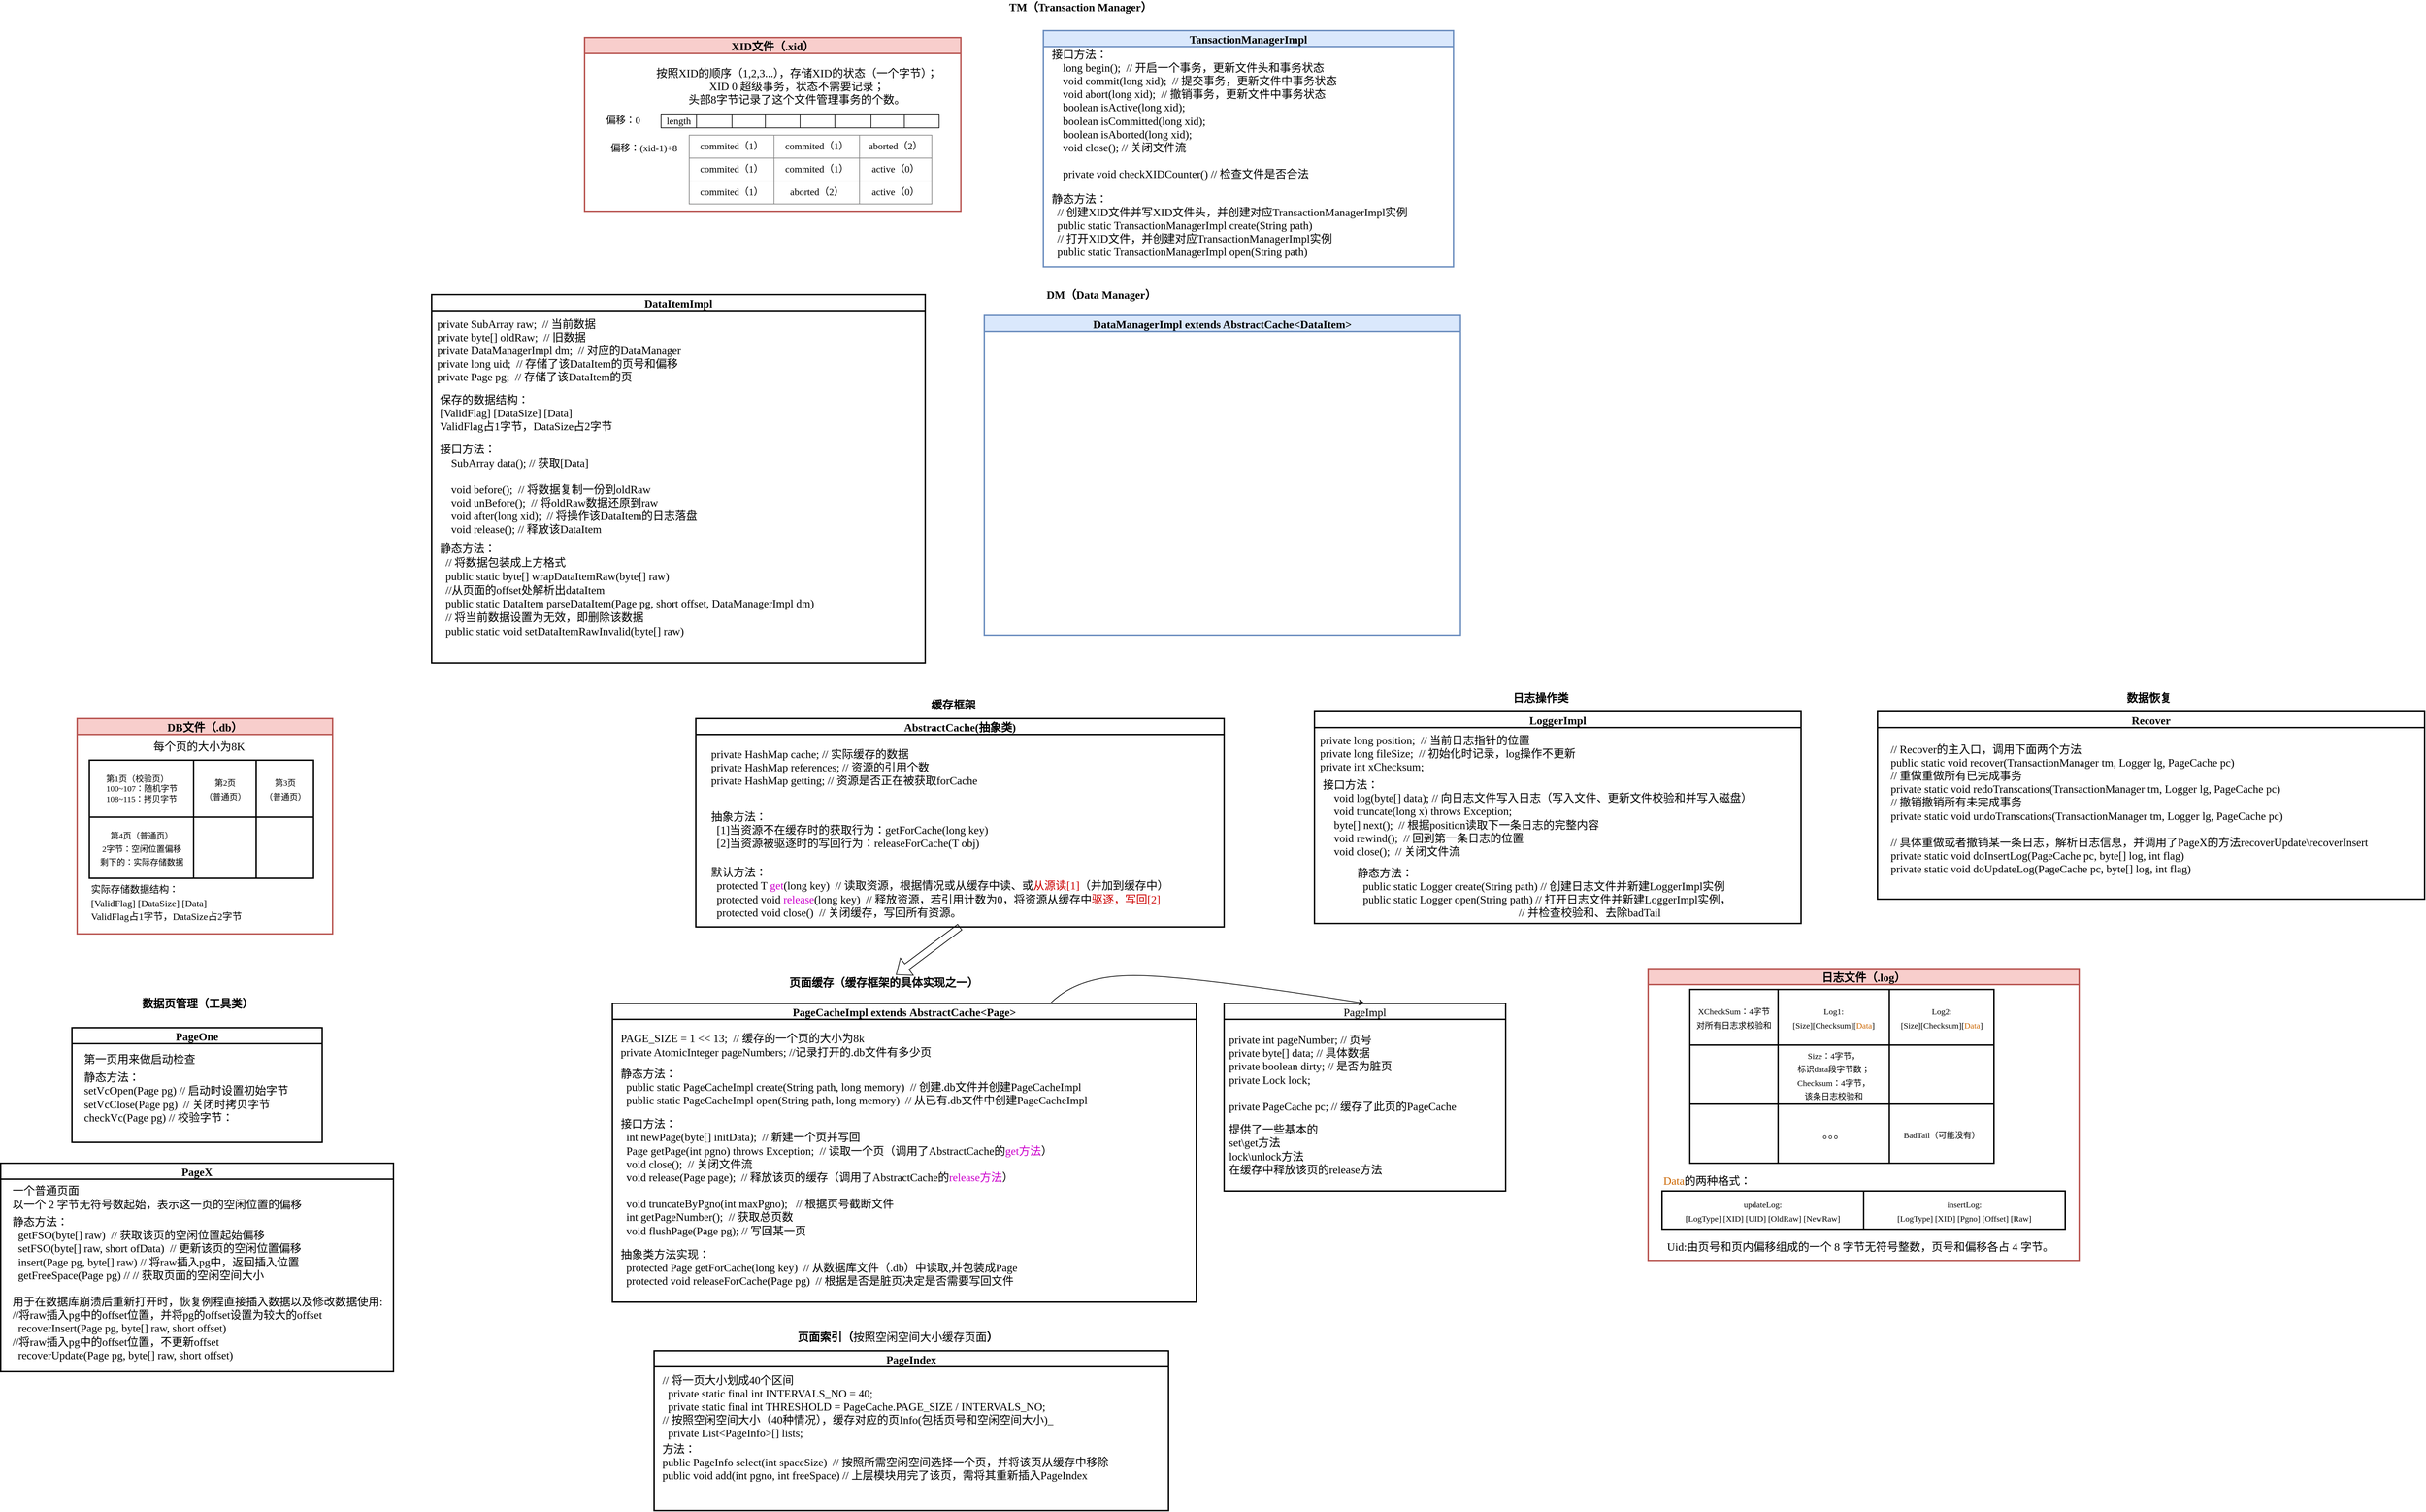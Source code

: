<mxfile version="16.6.1" type="github">
  <diagram id="cRY_7gkTVNxFrMp_fR6s" name="第 1 页">
    <mxGraphModel dx="3076" dy="761" grid="1" gridSize="10" guides="1" tooltips="1" connect="1" arrows="1" fold="1" page="1" pageScale="1" pageWidth="827" pageHeight="1169" math="0" shadow="0">
      <root>
        <mxCell id="0" />
        <mxCell id="1" parent="0" />
        <mxCell id="aefCaqSCdMbnrOnTO0IQ-1" value="&lt;font style=&quot;font-size: 16px&quot; face=&quot;Verdana&quot;&gt;&lt;b&gt;TM（Transaction Manager）&lt;/b&gt;&lt;/font&gt;" style="text;html=1;align=center;verticalAlign=middle;resizable=0;points=[];autosize=1;strokeColor=none;fillColor=none;" vertex="1" parent="1">
          <mxGeometry x="-107" y="36" width="260" height="20" as="geometry" />
        </mxCell>
        <mxCell id="aefCaqSCdMbnrOnTO0IQ-2" value="XID文件（.xid）" style="swimlane;fontFamily=Verdana;fontSize=16;strokeWidth=2;fillColor=#f8cecc;strokeColor=#b85450;" vertex="1" parent="1">
          <mxGeometry x="-690" y="90" width="541.25" height="250" as="geometry">
            <mxRectangle x="-170" y="120" width="160" height="23" as="alternateBounds" />
          </mxGeometry>
        </mxCell>
        <mxCell id="aefCaqSCdMbnrOnTO0IQ-4" value="&lt;table border=&quot;1&quot; width=&quot;100%&quot; style=&quot;width: 100% ; height: 100% ; border-collapse: collapse ; font-size: 14px&quot;&gt;&lt;tbody&gt;&lt;tr&gt;&lt;td align=&quot;center&quot;&gt;&lt;font style=&quot;font-size: 14px&quot;&gt;commited（1）&lt;/font&gt;&lt;/td&gt;&lt;td align=&quot;center&quot;&gt;&lt;font style=&quot;font-size: 14px&quot;&gt;commited&lt;/font&gt;（1）&lt;/td&gt;&lt;td align=&quot;center&quot;&gt;&lt;font style=&quot;font-size: 14px&quot;&gt;aborted&lt;/font&gt;（2）&lt;/td&gt;&lt;/tr&gt;&lt;tr&gt;&lt;td align=&quot;center&quot;&gt;commited（1）&lt;br&gt;&lt;/td&gt;&lt;td align=&quot;center&quot;&gt;commited（1）&lt;br&gt;&lt;/td&gt;&lt;td align=&quot;center&quot;&gt;&lt;font style=&quot;font-size: 14px&quot;&gt;active（0）&lt;/font&gt;&lt;/td&gt;&lt;/tr&gt;&lt;tr&gt;&lt;td align=&quot;center&quot;&gt;commited（1）&lt;br&gt;&lt;/td&gt;&lt;td align=&quot;center&quot;&gt;&lt;font style=&quot;font-size: 14px&quot;&gt;aborted（2）&lt;/font&gt;&lt;/td&gt;&lt;td align=&quot;center&quot;&gt;active（0）&lt;/td&gt;&lt;/tr&gt;&lt;/tbody&gt;&lt;/table&gt;" style="text;html=1;strokeColor=none;fillColor=none;overflow=fill;fontFamily=Verdana;fontSize=16;" vertex="1" parent="aefCaqSCdMbnrOnTO0IQ-2">
          <mxGeometry x="150" y="140" width="350" height="100" as="geometry" />
        </mxCell>
        <mxCell id="aefCaqSCdMbnrOnTO0IQ-3" value="按照XID的顺序（1,2,3...），存储XID的状态（一个字节）；&lt;br&gt;XID 0 超级事务，状态不需要记录；&lt;br&gt;头部8字节记录了这个文件管理事务的个数。" style="text;html=1;align=center;verticalAlign=middle;resizable=0;points=[];autosize=1;strokeColor=none;fillColor=none;fontSize=16;fontFamily=Verdana;" vertex="1" parent="aefCaqSCdMbnrOnTO0IQ-2">
          <mxGeometry x="75" y="40" width="460" height="60" as="geometry" />
        </mxCell>
        <mxCell id="aefCaqSCdMbnrOnTO0IQ-5" value="" style="shape=table;html=1;whiteSpace=wrap;startSize=0;container=1;collapsible=0;childLayout=tableLayout;fontFamily=Verdana;fontSize=14;" vertex="1" parent="aefCaqSCdMbnrOnTO0IQ-2">
          <mxGeometry x="110" y="110" width="400" height="20" as="geometry" />
        </mxCell>
        <mxCell id="aefCaqSCdMbnrOnTO0IQ-6" value="" style="shape=tableRow;horizontal=0;startSize=0;swimlaneHead=0;swimlaneBody=0;top=0;left=0;bottom=0;right=0;collapsible=0;dropTarget=0;fillColor=none;points=[[0,0.5],[1,0.5]];portConstraint=eastwest;fontFamily=Verdana;fontSize=14;" vertex="1" parent="aefCaqSCdMbnrOnTO0IQ-5">
          <mxGeometry width="400" height="20" as="geometry" />
        </mxCell>
        <mxCell id="aefCaqSCdMbnrOnTO0IQ-7" value="length" style="shape=partialRectangle;html=1;whiteSpace=wrap;connectable=0;fillColor=none;top=0;left=0;bottom=0;right=0;overflow=hidden;fontFamily=Verdana;fontSize=14;" vertex="1" parent="aefCaqSCdMbnrOnTO0IQ-6">
          <mxGeometry width="51" height="20" as="geometry">
            <mxRectangle width="51" height="20" as="alternateBounds" />
          </mxGeometry>
        </mxCell>
        <mxCell id="aefCaqSCdMbnrOnTO0IQ-18" style="shape=partialRectangle;html=1;whiteSpace=wrap;connectable=0;fillColor=none;top=0;left=0;bottom=0;right=0;overflow=hidden;fontFamily=Verdana;fontSize=14;" vertex="1" parent="aefCaqSCdMbnrOnTO0IQ-6">
          <mxGeometry x="51" width="51" height="20" as="geometry">
            <mxRectangle width="51" height="20" as="alternateBounds" />
          </mxGeometry>
        </mxCell>
        <mxCell id="aefCaqSCdMbnrOnTO0IQ-9" value="" style="shape=partialRectangle;html=1;whiteSpace=wrap;connectable=0;fillColor=none;top=0;left=0;bottom=0;right=0;overflow=hidden;fontFamily=Verdana;fontSize=14;" vertex="1" parent="aefCaqSCdMbnrOnTO0IQ-6">
          <mxGeometry x="102" width="48" height="20" as="geometry">
            <mxRectangle width="48" height="20" as="alternateBounds" />
          </mxGeometry>
        </mxCell>
        <mxCell id="aefCaqSCdMbnrOnTO0IQ-19" style="shape=partialRectangle;html=1;whiteSpace=wrap;connectable=0;fillColor=none;top=0;left=0;bottom=0;right=0;overflow=hidden;fontFamily=Verdana;fontSize=14;" vertex="1" parent="aefCaqSCdMbnrOnTO0IQ-6">
          <mxGeometry x="150" width="50" height="20" as="geometry">
            <mxRectangle width="50" height="20" as="alternateBounds" />
          </mxGeometry>
        </mxCell>
        <mxCell id="aefCaqSCdMbnrOnTO0IQ-20" style="shape=partialRectangle;html=1;whiteSpace=wrap;connectable=0;fillColor=none;top=0;left=0;bottom=0;right=0;overflow=hidden;fontFamily=Verdana;fontSize=14;" vertex="1" parent="aefCaqSCdMbnrOnTO0IQ-6">
          <mxGeometry x="200" width="50" height="20" as="geometry">
            <mxRectangle width="50" height="20" as="alternateBounds" />
          </mxGeometry>
        </mxCell>
        <mxCell id="aefCaqSCdMbnrOnTO0IQ-21" style="shape=partialRectangle;html=1;whiteSpace=wrap;connectable=0;fillColor=none;top=0;left=0;bottom=0;right=0;overflow=hidden;fontFamily=Verdana;fontSize=14;" vertex="1" parent="aefCaqSCdMbnrOnTO0IQ-6">
          <mxGeometry x="250" width="52" height="20" as="geometry">
            <mxRectangle width="52" height="20" as="alternateBounds" />
          </mxGeometry>
        </mxCell>
        <mxCell id="aefCaqSCdMbnrOnTO0IQ-22" style="shape=partialRectangle;html=1;whiteSpace=wrap;connectable=0;fillColor=none;top=0;left=0;bottom=0;right=0;overflow=hidden;fontFamily=Verdana;fontSize=14;" vertex="1" parent="aefCaqSCdMbnrOnTO0IQ-6">
          <mxGeometry x="302" width="48" height="20" as="geometry">
            <mxRectangle width="48" height="20" as="alternateBounds" />
          </mxGeometry>
        </mxCell>
        <mxCell id="aefCaqSCdMbnrOnTO0IQ-23" style="shape=partialRectangle;html=1;whiteSpace=wrap;connectable=0;fillColor=none;top=0;left=0;bottom=0;right=0;overflow=hidden;fontFamily=Verdana;fontSize=14;" vertex="1" parent="aefCaqSCdMbnrOnTO0IQ-6">
          <mxGeometry x="350" width="50" height="20" as="geometry">
            <mxRectangle width="50" height="20" as="alternateBounds" />
          </mxGeometry>
        </mxCell>
        <mxCell id="aefCaqSCdMbnrOnTO0IQ-24" value="偏移：(xid-1)+8" style="text;html=1;align=center;verticalAlign=middle;resizable=0;points=[];autosize=1;strokeColor=none;fillColor=none;fontSize=14;fontFamily=Verdana;" vertex="1" parent="aefCaqSCdMbnrOnTO0IQ-2">
          <mxGeometry x="20" y="150" width="130" height="20" as="geometry" />
        </mxCell>
        <mxCell id="aefCaqSCdMbnrOnTO0IQ-25" value="偏移：0" style="text;html=1;align=center;verticalAlign=middle;resizable=0;points=[];autosize=1;strokeColor=none;fillColor=none;fontSize=14;fontFamily=Verdana;" vertex="1" parent="aefCaqSCdMbnrOnTO0IQ-2">
          <mxGeometry x="20" y="110" width="70" height="20" as="geometry" />
        </mxCell>
        <mxCell id="aefCaqSCdMbnrOnTO0IQ-27" value="&lt;font style=&quot;font-size: 16px&quot; face=&quot;Verdana&quot;&gt;&lt;b&gt;DM（Data Manager）&lt;/b&gt;&lt;/font&gt;" style="text;html=1;align=center;verticalAlign=middle;resizable=0;points=[];autosize=1;strokeColor=none;fillColor=none;" vertex="1" parent="1">
          <mxGeometry x="-47" y="450" width="200" height="20" as="geometry" />
        </mxCell>
        <mxCell id="aefCaqSCdMbnrOnTO0IQ-28" value="&lt;font style=&quot;font-size: 16px&quot;&gt;&lt;b&gt;缓存框架&lt;/b&gt;&lt;/font&gt;" style="text;html=1;align=center;verticalAlign=middle;resizable=0;points=[];autosize=1;strokeColor=none;fillColor=none;fontSize=14;fontFamily=Verdana;" vertex="1" parent="1">
          <mxGeometry x="-200" y="1040" width="80" height="20" as="geometry" />
        </mxCell>
        <mxCell id="aefCaqSCdMbnrOnTO0IQ-30" value="AbstractCache(抽象类)" style="swimlane;fontFamily=Verdana;fontSize=16;strokeWidth=2;align=center;" vertex="1" parent="1">
          <mxGeometry x="-530" y="1070" width="760" height="300" as="geometry" />
        </mxCell>
        <mxCell id="aefCaqSCdMbnrOnTO0IQ-34" value="抽象方法：&lt;br&gt;&amp;nbsp; [1]当资源不在缓存时的获取行为：getForCache(long key)&lt;br&gt;&amp;nbsp; [2]当资源被驱逐时的写回行为：releaseForCache(T obj)" style="text;html=1;align=left;verticalAlign=middle;resizable=0;points=[];autosize=1;strokeColor=none;fillColor=none;fontSize=16;fontFamily=Verdana;" vertex="1" parent="aefCaqSCdMbnrOnTO0IQ-30">
          <mxGeometry x="20" y="130" width="460" height="60" as="geometry" />
        </mxCell>
        <mxCell id="aefCaqSCdMbnrOnTO0IQ-35" value="private HashMap cache;                     // 实际缓存的数据&lt;br&gt;private HashMap references;          // 资源的引用个数&lt;br&gt;private HashMap getting;             // 资源是否正在被获取forCache" style="text;html=1;align=left;verticalAlign=middle;resizable=0;points=[];autosize=1;strokeColor=none;fillColor=none;fontSize=16;fontFamily=Verdana;" vertex="1" parent="aefCaqSCdMbnrOnTO0IQ-30">
          <mxGeometry x="20" y="40" width="460" height="60" as="geometry" />
        </mxCell>
        <mxCell id="aefCaqSCdMbnrOnTO0IQ-36" value="默认方法：&lt;br&gt;&amp;nbsp; protected T &lt;font color=&quot;#cc00cc&quot;&gt;get&lt;/font&gt;(long key)&amp;nbsp; // 读取资源，根据情况或从缓存中读、或&lt;font color=&quot;#cc0000&quot;&gt;从源读[1]&lt;/font&gt;（并加到缓存中）&lt;br&gt;&amp;nbsp; protected void &lt;font color=&quot;#cc00cc&quot;&gt;release&lt;/font&gt;(long key)&amp;nbsp; // 释放资源，若引用计数为0，将资源从缓存中&lt;font color=&quot;#cc0000&quot;&gt;驱逐，写回[2]&lt;/font&gt;&lt;br&gt;&amp;nbsp; protected void close()&amp;nbsp; // 关闭缓存，写回所有资源。" style="text;html=1;align=left;verticalAlign=middle;resizable=0;points=[];autosize=1;strokeColor=none;fillColor=none;fontSize=16;fontFamily=Verdana;" vertex="1" parent="aefCaqSCdMbnrOnTO0IQ-30">
          <mxGeometry x="20" y="210" width="740" height="80" as="geometry" />
        </mxCell>
        <mxCell id="aefCaqSCdMbnrOnTO0IQ-37" value="&lt;font style=&quot;font-size: 16px&quot;&gt;&lt;b&gt;页面缓存（&lt;/b&gt;&lt;b&gt;缓存框架的具体实现之一&lt;/b&gt;&lt;b&gt;）&lt;/b&gt;&lt;/font&gt;" style="text;html=1;align=center;verticalAlign=middle;resizable=0;points=[];autosize=1;strokeColor=none;fillColor=none;fontSize=14;fontFamily=Verdana;" vertex="1" parent="1">
          <mxGeometry x="-405" y="1440" width="290" height="20" as="geometry" />
        </mxCell>
        <mxCell id="aefCaqSCdMbnrOnTO0IQ-38" value="PageCacheImpl extends AbstractCache&lt;Page&gt;" style="swimlane;fontFamily=Verdana;fontSize=16;fontColor=#000000;strokeWidth=2;fontStyle=1" vertex="1" parent="1">
          <mxGeometry x="-650" y="1480" width="840" height="430" as="geometry" />
        </mxCell>
        <mxCell id="aefCaqSCdMbnrOnTO0IQ-45" value="接口方法：&lt;br&gt;&amp;nbsp; int newPage(byte[] initData);&amp;nbsp; // 新建一个页并写回&lt;br&gt;&amp;nbsp; Page getPage(int pgno) throws Exception;&amp;nbsp; // 读取一个页（调用了AbstractCache的&lt;font color=&quot;#cc00cc&quot;&gt;get方法&lt;/font&gt;）&lt;br&gt;&amp;nbsp; void close();&amp;nbsp; // 关闭文件流&lt;br&gt;&amp;nbsp; void release(Page page);&amp;nbsp; // 释放该页的缓存（调用了AbstractCache的&lt;font color=&quot;#cc00cc&quot;&gt;release方法&lt;/font&gt;）&lt;br&gt; &lt;br&gt;&amp;nbsp; void truncateByPgno(int maxPgno);&amp;nbsp; &amp;nbsp;// 根据页号截断文件&lt;br&gt;&amp;nbsp; int getPageNumber();&amp;nbsp; // 获取总页数&lt;br&gt;&amp;nbsp; void flushPage(Page pg); // 写回某一页" style="text;html=1;align=left;verticalAlign=middle;resizable=0;points=[];autosize=1;strokeColor=none;fillColor=none;fontSize=16;fontFamily=Verdana;fontColor=#000000;" vertex="1" parent="aefCaqSCdMbnrOnTO0IQ-38">
          <mxGeometry x="10" y="160" width="750" height="180" as="geometry" />
        </mxCell>
        <mxCell id="aefCaqSCdMbnrOnTO0IQ-46" value="&lt;div&gt;&lt;span style=&quot;color: rgb(0 , 0 , 0)&quot;&gt;抽象类方法实现：&lt;/span&gt;&lt;/div&gt;&lt;font color=&quot;#000000&quot;&gt;&lt;div&gt;&lt;span&gt;&amp;nbsp; protected Page getForCache(long key)&amp;nbsp; // 从数据库文件（.db）中读取,并包装成Page&lt;/span&gt;&lt;/div&gt;&lt;div&gt;&lt;span&gt;&amp;nbsp; protected void releaseForCache(Page pg)&amp;nbsp; // 根据是否是脏页决定是否需要写回文件&lt;br&gt;&lt;/span&gt;&lt;/div&gt;&lt;/font&gt;" style="text;html=1;align=left;verticalAlign=middle;resizable=0;points=[];autosize=1;strokeColor=none;fillColor=none;fontSize=16;fontFamily=Verdana;fontColor=#CC00CC;" vertex="1" parent="aefCaqSCdMbnrOnTO0IQ-38">
          <mxGeometry x="10" y="350" width="680" height="60" as="geometry" />
        </mxCell>
        <mxCell id="aefCaqSCdMbnrOnTO0IQ-47" value="&lt;font style=&quot;font-size: 16px&quot;&gt;PAGE_SIZE = 1 &amp;lt;&amp;lt; 13;&amp;nbsp; // 缓存的一个页的大小为8k&lt;br&gt;private AtomicInteger pageNumbers; //记录打开的.db文件有多少页&lt;/font&gt;" style="text;html=1;align=left;verticalAlign=middle;resizable=0;points=[];autosize=1;strokeColor=none;fillColor=none;fontSize=16;fontFamily=Verdana;fontColor=#000000;" vertex="1" parent="aefCaqSCdMbnrOnTO0IQ-38">
          <mxGeometry x="10" y="40" width="540" height="40" as="geometry" />
        </mxCell>
        <mxCell id="aefCaqSCdMbnrOnTO0IQ-48" value="静态方法：&lt;br&gt;&amp;nbsp; public static PageCacheImpl create(String path, long memory)&amp;nbsp; // 创建.db文件并创建PageCacheImpl&lt;br&gt;&amp;nbsp; public static PageCacheImpl open(String path, long memory)&amp;nbsp; // 从已有.db文件中创建PageCacheImpl" style="text;html=1;align=left;verticalAlign=middle;resizable=0;points=[];autosize=1;strokeColor=none;fillColor=none;fontSize=16;fontFamily=Verdana;fontColor=#000000;" vertex="1" parent="aefCaqSCdMbnrOnTO0IQ-38">
          <mxGeometry x="10" y="90" width="830" height="60" as="geometry" />
        </mxCell>
        <mxCell id="aefCaqSCdMbnrOnTO0IQ-39" value="PageImpl" style="swimlane;fontFamily=Verdana;fontSize=16;fontColor=#000000;strokeWidth=2;fontStyle=0;spacing=2;" vertex="1" parent="1">
          <mxGeometry x="230" y="1480" width="405" height="270" as="geometry">
            <mxRectangle x="200" y="900" width="110" height="30" as="alternateBounds" />
          </mxGeometry>
        </mxCell>
        <mxCell id="aefCaqSCdMbnrOnTO0IQ-40" value="    private int pageNumber; // 页号&lt;br&gt;    private byte[] data; // 具体数据&lt;br&gt;    private boolean dirty; // 是否为脏页&lt;br&gt;    private Lock lock;&amp;nbsp;&lt;br&gt; &lt;br&gt;    private PageCache pc; // 缓存了此页的PageCache" style="text;html=1;align=left;verticalAlign=middle;resizable=0;points=[];autosize=1;strokeColor=none;fillColor=none;fontSize=16;fontFamily=Verdana;fontColor=#000000;" vertex="1" parent="aefCaqSCdMbnrOnTO0IQ-39">
          <mxGeometry x="5" y="40" width="400" height="120" as="geometry" />
        </mxCell>
        <mxCell id="aefCaqSCdMbnrOnTO0IQ-41" value="提供了一些基本的&lt;br&gt;set\get方法&lt;br&gt;lock\unlock方法&lt;br&gt;在缓存中释放该页的release方法" style="text;html=1;align=left;verticalAlign=middle;resizable=0;points=[];autosize=1;strokeColor=none;fillColor=none;fontSize=16;fontFamily=Verdana;fontColor=#000000;" vertex="1" parent="aefCaqSCdMbnrOnTO0IQ-39">
          <mxGeometry x="5" y="170" width="250" height="80" as="geometry" />
        </mxCell>
        <mxCell id="aefCaqSCdMbnrOnTO0IQ-43" value="" style="curved=1;endArrow=classic;html=1;rounded=0;fontFamily=Verdana;fontSize=16;fontColor=#000000;exitX=0.75;exitY=0;exitDx=0;exitDy=0;entryX=0.5;entryY=0;entryDx=0;entryDy=0;" edge="1" parent="1" source="aefCaqSCdMbnrOnTO0IQ-38" target="aefCaqSCdMbnrOnTO0IQ-39">
          <mxGeometry width="50" height="50" relative="1" as="geometry">
            <mxPoint x="-230" y="1610" as="sourcePoint" />
            <mxPoint x="260" y="1480" as="targetPoint" />
            <Array as="points">
              <mxPoint x="20" y="1440" />
              <mxPoint x="180" y="1440" />
            </Array>
          </mxGeometry>
        </mxCell>
        <mxCell id="aefCaqSCdMbnrOnTO0IQ-44" value="" style="shape=flexArrow;endArrow=classic;html=1;rounded=0;fontFamily=Verdana;fontSize=16;fontColor=#000000;exitX=0.5;exitY=1;exitDx=0;exitDy=0;entryX=0.562;entryY=-0.05;entryDx=0;entryDy=0;entryPerimeter=0;" edge="1" parent="1" source="aefCaqSCdMbnrOnTO0IQ-30" target="aefCaqSCdMbnrOnTO0IQ-37">
          <mxGeometry width="50" height="50" relative="1" as="geometry">
            <mxPoint x="-130" y="1410" as="sourcePoint" />
            <mxPoint x="-60" y="1430" as="targetPoint" />
          </mxGeometry>
        </mxCell>
        <mxCell id="aefCaqSCdMbnrOnTO0IQ-49" value="&lt;span style=&quot;font-size: 16px&quot;&gt;&lt;b&gt;数据页管理（工具类）&lt;/b&gt;&lt;/span&gt;" style="text;html=1;align=center;verticalAlign=middle;resizable=0;points=[];autosize=1;strokeColor=none;fillColor=none;fontSize=14;fontFamily=Verdana;" vertex="1" parent="1">
          <mxGeometry x="-1337.5" y="1470" width="180" height="20" as="geometry" />
        </mxCell>
        <mxCell id="aefCaqSCdMbnrOnTO0IQ-50" value="PageOne" style="swimlane;fontFamily=Verdana;fontSize=16;fontColor=#000000;strokeWidth=2;" vertex="1" parent="1">
          <mxGeometry x="-1427.5" y="1515" width="360" height="165" as="geometry" />
        </mxCell>
        <mxCell id="aefCaqSCdMbnrOnTO0IQ-52" value="&lt;div&gt;&lt;span&gt;静态方法：&lt;/span&gt;&lt;/div&gt;setVcOpen(Page pg) // 启动时设置初始字节&lt;br&gt;setVcClose(Page pg)&amp;nbsp; //&amp;nbsp;关闭时拷贝字节&lt;br&gt;checkVc(Page pg) //&amp;nbsp;校验字节：" style="text;html=1;align=left;verticalAlign=middle;resizable=0;points=[];autosize=1;strokeColor=none;fillColor=none;fontSize=16;fontFamily=Verdana;fontColor=#000000;" vertex="1" parent="aefCaqSCdMbnrOnTO0IQ-50">
          <mxGeometry x="15" y="60" width="350" height="80" as="geometry" />
        </mxCell>
        <mxCell id="aefCaqSCdMbnrOnTO0IQ-53" value="第一页用来做启动检查" style="text;html=1;align=left;verticalAlign=middle;resizable=0;points=[];autosize=1;strokeColor=none;fillColor=none;fontSize=16;fontFamily=Verdana;fontColor=#000000;" vertex="1" parent="aefCaqSCdMbnrOnTO0IQ-50">
          <mxGeometry x="15" y="35" width="180" height="20" as="geometry" />
        </mxCell>
        <mxCell id="aefCaqSCdMbnrOnTO0IQ-51" value="PageX" style="swimlane;fontFamily=Verdana;fontSize=16;fontColor=#000000;strokeWidth=2;" vertex="1" parent="1">
          <mxGeometry x="-1530" y="1710" width="565" height="300" as="geometry" />
        </mxCell>
        <mxCell id="aefCaqSCdMbnrOnTO0IQ-54" value="一个普通页面&lt;br&gt;以一个 2 字节无符号数起始，表示这一页的空闲位置的偏移" style="text;html=1;align=left;verticalAlign=middle;resizable=0;points=[];autosize=1;strokeColor=none;fillColor=none;fontSize=16;fontFamily=Verdana;fontColor=#000000;" vertex="1" parent="aefCaqSCdMbnrOnTO0IQ-51">
          <mxGeometry x="15" y="29" width="440" height="40" as="geometry" />
        </mxCell>
        <mxCell id="aefCaqSCdMbnrOnTO0IQ-55" value="静态方法：&lt;br&gt;&amp;nbsp; getFSO(byte[] raw)&amp;nbsp; // 获取该页的空闲位置起始偏移&lt;br&gt;&amp;nbsp; setFSO(byte[] raw, short ofData)&amp;nbsp; // 更新该页的空闲位置偏移&lt;br&gt;&amp;nbsp; insert(Page pg, byte[] raw)&amp;nbsp;// 将raw插入pg中，返回插入位置&lt;br&gt;&amp;nbsp; getFreeSpace(Page pg) //&amp;nbsp;// 获取页面的空闲空间大小&lt;br&gt;&lt;br&gt;用于在数据库崩溃后重新打开时，恢复例程直接插入数据以及修改数据使用:&lt;br&gt;//将raw插入pg中的offset位置，并将pg的offset设置为较大的offset&lt;br&gt;&amp;nbsp; recoverInsert(Page pg, byte[] raw, short offset)&amp;nbsp;&lt;br&gt;//将raw插入pg中的offset位置，不更新offset&lt;br&gt;&amp;nbsp; recoverUpdate(Page pg, byte[] raw, short offset)" style="text;html=1;align=left;verticalAlign=middle;resizable=0;points=[];autosize=1;strokeColor=none;fillColor=none;fontSize=16;fontFamily=Verdana;fontColor=#000000;" vertex="1" parent="aefCaqSCdMbnrOnTO0IQ-51">
          <mxGeometry x="15" y="75" width="550" height="210" as="geometry" />
        </mxCell>
        <mxCell id="aefCaqSCdMbnrOnTO0IQ-56" value="DB文件（.db）" style="swimlane;fontFamily=Verdana;fontSize=16;strokeWidth=2;fillColor=#f8cecc;strokeColor=#b85450;" vertex="1" parent="1">
          <mxGeometry x="-1420" y="1070" width="367.5" height="310" as="geometry" />
        </mxCell>
        <mxCell id="aefCaqSCdMbnrOnTO0IQ-57" value="" style="shape=table;html=1;whiteSpace=wrap;startSize=0;container=1;collapsible=0;childLayout=tableLayout;fontFamily=Verdana;fontSize=16;fontColor=#000000;strokeWidth=2;" vertex="1" parent="aefCaqSCdMbnrOnTO0IQ-56">
          <mxGeometry x="17.5" y="60" width="322.5" height="170" as="geometry" />
        </mxCell>
        <mxCell id="aefCaqSCdMbnrOnTO0IQ-58" value="" style="shape=tableRow;horizontal=0;startSize=0;swimlaneHead=0;swimlaneBody=0;top=0;left=0;bottom=0;right=0;collapsible=0;dropTarget=0;fillColor=none;points=[[0,0.5],[1,0.5]];portConstraint=eastwest;fontFamily=Verdana;fontSize=16;fontColor=#000000;strokeWidth=2;" vertex="1" parent="aefCaqSCdMbnrOnTO0IQ-57">
          <mxGeometry width="322.5" height="82" as="geometry" />
        </mxCell>
        <mxCell id="aefCaqSCdMbnrOnTO0IQ-59" value="&lt;div style=&quot;text-align: left ; font-size: 12px&quot;&gt;&lt;span&gt;第1页（校验页）&lt;/span&gt;&lt;span&gt;&lt;br&gt;&lt;/span&gt;&lt;/div&gt;&lt;div style=&quot;text-align: left ; font-size: 12px&quot;&gt;&lt;span&gt;100~107：随机字节&lt;/span&gt;&lt;br&gt;&lt;/div&gt;&lt;div style=&quot;text-align: left ; font-size: 12px&quot;&gt;&lt;span&gt;108~115：拷贝字节&lt;/span&gt;&lt;/div&gt;" style="shape=partialRectangle;html=1;whiteSpace=wrap;connectable=0;fillColor=none;top=0;left=0;bottom=0;right=0;overflow=hidden;fontFamily=Verdana;fontSize=16;fontColor=#000000;strokeWidth=2;" vertex="1" parent="aefCaqSCdMbnrOnTO0IQ-58">
          <mxGeometry width="150" height="82" as="geometry">
            <mxRectangle width="150" height="82" as="alternateBounds" />
          </mxGeometry>
        </mxCell>
        <mxCell id="aefCaqSCdMbnrOnTO0IQ-60" value="&lt;span style=&quot;font-size: 12px ; text-align: left&quot;&gt;第2页&lt;br&gt;（普通页）&lt;/span&gt;" style="shape=partialRectangle;html=1;whiteSpace=wrap;connectable=0;fillColor=none;top=0;left=0;bottom=0;right=0;overflow=hidden;fontFamily=Verdana;fontSize=16;fontColor=#000000;strokeWidth=2;" vertex="1" parent="aefCaqSCdMbnrOnTO0IQ-58">
          <mxGeometry x="150" width="90" height="82" as="geometry">
            <mxRectangle width="90" height="82" as="alternateBounds" />
          </mxGeometry>
        </mxCell>
        <mxCell id="aefCaqSCdMbnrOnTO0IQ-61" value="&lt;span style=&quot;font-size: 12px ; text-align: left&quot;&gt;第3页&lt;br&gt;（普通页）&lt;/span&gt;" style="shape=partialRectangle;html=1;whiteSpace=wrap;connectable=0;fillColor=none;top=0;left=0;bottom=0;right=0;overflow=hidden;fontFamily=Verdana;fontSize=16;fontColor=#000000;strokeWidth=2;" vertex="1" parent="aefCaqSCdMbnrOnTO0IQ-58">
          <mxGeometry x="240" width="83" height="82" as="geometry">
            <mxRectangle width="83" height="82" as="alternateBounds" />
          </mxGeometry>
        </mxCell>
        <mxCell id="aefCaqSCdMbnrOnTO0IQ-62" value="" style="shape=tableRow;horizontal=0;startSize=0;swimlaneHead=0;swimlaneBody=0;top=0;left=0;bottom=0;right=0;collapsible=0;dropTarget=0;fillColor=none;points=[[0,0.5],[1,0.5]];portConstraint=eastwest;fontFamily=Verdana;fontSize=16;fontColor=#000000;strokeWidth=2;" vertex="1" parent="aefCaqSCdMbnrOnTO0IQ-57">
          <mxGeometry y="82" width="322.5" height="88" as="geometry" />
        </mxCell>
        <mxCell id="aefCaqSCdMbnrOnTO0IQ-63" value="&lt;span style=&quot;font-size: 12px ; text-align: left&quot;&gt;第4页（普通页）&lt;/span&gt;&lt;span style=&quot;font-size: 12px&quot;&gt;&lt;br&gt;2字节：空闲位置偏移&lt;br&gt;剩下的：实际存储数据&lt;br&gt;&lt;/span&gt;" style="shape=partialRectangle;html=1;whiteSpace=wrap;connectable=0;fillColor=none;top=0;left=0;bottom=0;right=0;overflow=hidden;fontFamily=Verdana;fontSize=16;fontColor=#000000;strokeWidth=2;align=center;" vertex="1" parent="aefCaqSCdMbnrOnTO0IQ-62">
          <mxGeometry width="150" height="88" as="geometry">
            <mxRectangle width="150" height="88" as="alternateBounds" />
          </mxGeometry>
        </mxCell>
        <mxCell id="aefCaqSCdMbnrOnTO0IQ-64" value="" style="shape=partialRectangle;html=1;whiteSpace=wrap;connectable=0;fillColor=none;top=0;left=0;bottom=0;right=0;overflow=hidden;fontFamily=Verdana;fontSize=16;fontColor=#000000;strokeWidth=2;" vertex="1" parent="aefCaqSCdMbnrOnTO0IQ-62">
          <mxGeometry x="150" width="90" height="88" as="geometry">
            <mxRectangle width="90" height="88" as="alternateBounds" />
          </mxGeometry>
        </mxCell>
        <mxCell id="aefCaqSCdMbnrOnTO0IQ-65" value="" style="shape=partialRectangle;html=1;whiteSpace=wrap;connectable=0;fillColor=none;top=0;left=0;bottom=0;right=0;overflow=hidden;fontFamily=Verdana;fontSize=16;fontColor=#000000;strokeWidth=2;" vertex="1" parent="aefCaqSCdMbnrOnTO0IQ-62">
          <mxGeometry x="240" width="83" height="88" as="geometry">
            <mxRectangle width="83" height="88" as="alternateBounds" />
          </mxGeometry>
        </mxCell>
        <mxCell id="aefCaqSCdMbnrOnTO0IQ-70" value="每个页的大小为8K" style="text;html=1;align=center;verticalAlign=middle;resizable=0;points=[];autosize=1;strokeColor=none;fillColor=none;fontSize=16;fontFamily=Verdana;fontColor=#000000;" vertex="1" parent="aefCaqSCdMbnrOnTO0IQ-56">
          <mxGeometry x="100" y="30" width="150" height="20" as="geometry" />
        </mxCell>
        <mxCell id="aefCaqSCdMbnrOnTO0IQ-130" value="&lt;font style=&quot;font-size: 14px&quot;&gt;实际存储数据结构：&lt;br&gt;&lt;span&gt;[ValidFlag] [DataSize] [Data]&lt;/span&gt;&lt;br&gt;&lt;span&gt;ValidFlag占1字节，DataSize占2字节&lt;/span&gt;&lt;/font&gt;" style="text;html=1;align=left;verticalAlign=middle;resizable=0;points=[];autosize=1;strokeColor=none;fillColor=none;fontSize=16;fontFamily=Verdana;fontColor=#000000;" vertex="1" parent="aefCaqSCdMbnrOnTO0IQ-56">
          <mxGeometry x="17.5" y="230" width="260" height="70" as="geometry" />
        </mxCell>
        <mxCell id="aefCaqSCdMbnrOnTO0IQ-75" value="日志文件（.log）" style="swimlane;fontFamily=Verdana;fontSize=16;strokeWidth=2;fillColor=#f8cecc;strokeColor=#b85450;" vertex="1" parent="1">
          <mxGeometry x="840" y="1430" width="620" height="420" as="geometry" />
        </mxCell>
        <mxCell id="aefCaqSCdMbnrOnTO0IQ-76" value="" style="shape=table;html=1;whiteSpace=wrap;startSize=0;container=1;collapsible=0;childLayout=tableLayout;fontFamily=Verdana;fontSize=16;fontColor=#000000;strokeWidth=2;" vertex="1" parent="aefCaqSCdMbnrOnTO0IQ-75">
          <mxGeometry x="60" y="30" width="437.5" height="250" as="geometry" />
        </mxCell>
        <mxCell id="aefCaqSCdMbnrOnTO0IQ-77" value="" style="shape=tableRow;horizontal=0;startSize=0;swimlaneHead=0;swimlaneBody=0;top=0;left=0;bottom=0;right=0;collapsible=0;dropTarget=0;fillColor=none;points=[[0,0.5],[1,0.5]];portConstraint=eastwest;fontFamily=Verdana;fontSize=16;fontColor=#000000;strokeWidth=2;" vertex="1" parent="aefCaqSCdMbnrOnTO0IQ-76">
          <mxGeometry width="437.5" height="80" as="geometry" />
        </mxCell>
        <mxCell id="aefCaqSCdMbnrOnTO0IQ-78" value="&lt;font style=&quot;font-size: 12px&quot;&gt;XCheckSum：4字节&lt;br&gt;对所有日志求校验和&lt;/font&gt;" style="shape=partialRectangle;html=1;whiteSpace=wrap;connectable=0;fillColor=none;top=0;left=0;bottom=0;right=0;overflow=hidden;fontFamily=Verdana;fontSize=16;fontColor=#000000;strokeWidth=2;" vertex="1" parent="aefCaqSCdMbnrOnTO0IQ-77">
          <mxGeometry width="127" height="80" as="geometry">
            <mxRectangle width="127" height="80" as="alternateBounds" />
          </mxGeometry>
        </mxCell>
        <mxCell id="aefCaqSCdMbnrOnTO0IQ-79" value="&lt;font style=&quot;font-size: 12px&quot;&gt;Log1:&lt;br&gt;[Size][Checksum][&lt;font color=&quot;#cc6600&quot;&gt;Data&lt;/font&gt;]&lt;/font&gt;" style="shape=partialRectangle;html=1;whiteSpace=wrap;connectable=0;fillColor=none;top=0;left=0;bottom=0;right=0;overflow=hidden;fontFamily=Verdana;fontSize=16;fontColor=#000000;strokeWidth=2;" vertex="1" parent="aefCaqSCdMbnrOnTO0IQ-77">
          <mxGeometry x="127" width="160" height="80" as="geometry">
            <mxRectangle width="160" height="80" as="alternateBounds" />
          </mxGeometry>
        </mxCell>
        <mxCell id="aefCaqSCdMbnrOnTO0IQ-80" value="&lt;span style=&quot;font-size: 12px&quot;&gt;Log2:&lt;/span&gt;&lt;br style=&quot;font-size: 12px&quot;&gt;&lt;span style=&quot;font-size: 12px&quot;&gt;[Size][Checksum][&lt;font color=&quot;#cc6600&quot;&gt;Data&lt;/font&gt;]&lt;/span&gt;" style="shape=partialRectangle;html=1;whiteSpace=wrap;connectable=0;fillColor=none;top=0;left=0;bottom=0;right=0;overflow=hidden;fontFamily=Verdana;fontSize=16;fontColor=#000000;strokeWidth=2;" vertex="1" parent="aefCaqSCdMbnrOnTO0IQ-77">
          <mxGeometry x="287" width="151" height="80" as="geometry">
            <mxRectangle width="151" height="80" as="alternateBounds" />
          </mxGeometry>
        </mxCell>
        <mxCell id="aefCaqSCdMbnrOnTO0IQ-81" value="" style="shape=tableRow;horizontal=0;startSize=0;swimlaneHead=0;swimlaneBody=0;top=0;left=0;bottom=0;right=0;collapsible=0;dropTarget=0;fillColor=none;points=[[0,0.5],[1,0.5]];portConstraint=eastwest;fontFamily=Verdana;fontSize=16;fontColor=#000000;strokeWidth=2;" vertex="1" parent="aefCaqSCdMbnrOnTO0IQ-76">
          <mxGeometry y="80" width="437.5" height="85" as="geometry" />
        </mxCell>
        <mxCell id="aefCaqSCdMbnrOnTO0IQ-82" value="" style="shape=partialRectangle;html=1;whiteSpace=wrap;connectable=0;fillColor=none;top=0;left=0;bottom=0;right=0;overflow=hidden;fontFamily=Verdana;fontSize=16;fontColor=#000000;strokeWidth=2;" vertex="1" parent="aefCaqSCdMbnrOnTO0IQ-81">
          <mxGeometry width="127" height="85" as="geometry">
            <mxRectangle width="127" height="85" as="alternateBounds" />
          </mxGeometry>
        </mxCell>
        <mxCell id="aefCaqSCdMbnrOnTO0IQ-83" value="&lt;font style=&quot;font-size: 12px&quot;&gt;Size：4字节，&lt;br&gt;标识data段字节数；&lt;br&gt;Checksum：4字节，&lt;br&gt;该条日志校验和&lt;/font&gt;" style="shape=partialRectangle;html=1;whiteSpace=wrap;connectable=0;fillColor=none;top=0;left=0;bottom=0;right=0;overflow=hidden;fontFamily=Verdana;fontSize=16;fontColor=#000000;strokeWidth=2;" vertex="1" parent="aefCaqSCdMbnrOnTO0IQ-81">
          <mxGeometry x="127" width="160" height="85" as="geometry">
            <mxRectangle width="160" height="85" as="alternateBounds" />
          </mxGeometry>
        </mxCell>
        <mxCell id="aefCaqSCdMbnrOnTO0IQ-84" value="" style="shape=partialRectangle;html=1;whiteSpace=wrap;connectable=0;fillColor=none;top=0;left=0;bottom=0;right=0;overflow=hidden;fontFamily=Verdana;fontSize=16;fontColor=#000000;strokeWidth=2;" vertex="1" parent="aefCaqSCdMbnrOnTO0IQ-81">
          <mxGeometry x="287" width="151" height="85" as="geometry">
            <mxRectangle width="151" height="85" as="alternateBounds" />
          </mxGeometry>
        </mxCell>
        <mxCell id="aefCaqSCdMbnrOnTO0IQ-85" value="" style="shape=tableRow;horizontal=0;startSize=0;swimlaneHead=0;swimlaneBody=0;top=0;left=0;bottom=0;right=0;collapsible=0;dropTarget=0;fillColor=none;points=[[0,0.5],[1,0.5]];portConstraint=eastwest;fontFamily=Verdana;fontSize=16;fontColor=#000000;strokeWidth=2;" vertex="1" parent="aefCaqSCdMbnrOnTO0IQ-76">
          <mxGeometry y="165" width="437.5" height="85" as="geometry" />
        </mxCell>
        <mxCell id="aefCaqSCdMbnrOnTO0IQ-86" value="" style="shape=partialRectangle;html=1;whiteSpace=wrap;connectable=0;fillColor=none;top=0;left=0;bottom=0;right=0;overflow=hidden;fontFamily=Verdana;fontSize=16;fontColor=#000000;strokeWidth=2;" vertex="1" parent="aefCaqSCdMbnrOnTO0IQ-85">
          <mxGeometry width="127" height="85" as="geometry">
            <mxRectangle width="127" height="85" as="alternateBounds" />
          </mxGeometry>
        </mxCell>
        <mxCell id="aefCaqSCdMbnrOnTO0IQ-87" value="。。。" style="shape=partialRectangle;html=1;whiteSpace=wrap;connectable=0;fillColor=none;top=0;left=0;bottom=0;right=0;overflow=hidden;fontFamily=Verdana;fontSize=16;fontColor=#000000;strokeWidth=2;" vertex="1" parent="aefCaqSCdMbnrOnTO0IQ-85">
          <mxGeometry x="127" width="160" height="85" as="geometry">
            <mxRectangle width="160" height="85" as="alternateBounds" />
          </mxGeometry>
        </mxCell>
        <mxCell id="aefCaqSCdMbnrOnTO0IQ-88" value="&lt;font style=&quot;font-size: 12px&quot;&gt;BadTail（可能没有）&lt;/font&gt;" style="shape=partialRectangle;html=1;whiteSpace=wrap;connectable=0;fillColor=none;top=0;left=0;bottom=0;right=0;overflow=hidden;pointerEvents=1;fontFamily=Verdana;fontSize=16;fontColor=#000000;strokeWidth=2;" vertex="1" parent="aefCaqSCdMbnrOnTO0IQ-85">
          <mxGeometry x="287" width="151" height="85" as="geometry">
            <mxRectangle width="151" height="85" as="alternateBounds" />
          </mxGeometry>
        </mxCell>
        <mxCell id="aefCaqSCdMbnrOnTO0IQ-96" value="" style="shape=table;html=1;whiteSpace=wrap;startSize=0;container=1;collapsible=0;childLayout=tableLayout;fontFamily=Verdana;fontSize=16;fontColor=#000000;strokeWidth=2;" vertex="1" parent="aefCaqSCdMbnrOnTO0IQ-75">
          <mxGeometry x="20" y="320" width="580" height="55" as="geometry" />
        </mxCell>
        <mxCell id="aefCaqSCdMbnrOnTO0IQ-97" value="" style="shape=tableRow;horizontal=0;startSize=0;swimlaneHead=0;swimlaneBody=0;top=0;left=0;bottom=0;right=0;collapsible=0;dropTarget=0;fillColor=none;points=[[0,0.5],[1,0.5]];portConstraint=eastwest;fontFamily=Verdana;fontSize=16;fontColor=#000000;strokeWidth=2;" vertex="1" parent="aefCaqSCdMbnrOnTO0IQ-96">
          <mxGeometry width="580" height="55" as="geometry" />
        </mxCell>
        <mxCell id="aefCaqSCdMbnrOnTO0IQ-98" value="&lt;font style=&quot;font-size: 12px&quot;&gt;updateLog:&lt;br&gt;[LogType] [XID] [UID] [OldRaw] [NewRaw]&lt;/font&gt;" style="shape=partialRectangle;html=1;whiteSpace=wrap;connectable=0;fillColor=none;top=0;left=0;bottom=0;right=0;overflow=hidden;fontFamily=Verdana;fontSize=16;fontColor=#000000;strokeWidth=2;" vertex="1" parent="aefCaqSCdMbnrOnTO0IQ-97">
          <mxGeometry width="290" height="55" as="geometry">
            <mxRectangle width="290" height="55" as="alternateBounds" />
          </mxGeometry>
        </mxCell>
        <mxCell id="aefCaqSCdMbnrOnTO0IQ-99" value="&lt;font style=&quot;font-size: 12px&quot;&gt;&lt;span&gt;insertLog:&lt;/span&gt;&lt;br&gt;&lt;span&gt;[LogType] [XID] [Pgno] [Offset] [Raw]&lt;/span&gt;&lt;/font&gt;" style="shape=partialRectangle;html=1;whiteSpace=wrap;connectable=0;fillColor=none;top=0;left=0;bottom=0;right=0;overflow=hidden;fontFamily=Verdana;fontSize=16;fontColor=#000000;strokeWidth=2;" vertex="1" parent="aefCaqSCdMbnrOnTO0IQ-97">
          <mxGeometry x="290" width="290" height="55" as="geometry">
            <mxRectangle width="290" height="55" as="alternateBounds" />
          </mxGeometry>
        </mxCell>
        <mxCell id="aefCaqSCdMbnrOnTO0IQ-112" value="&lt;font style=&quot;font-size: 16px&quot;&gt;&lt;font color=&quot;#cc6600&quot;&gt;Data&lt;/font&gt;的两种格式：&lt;/font&gt;" style="text;html=1;align=left;verticalAlign=middle;resizable=0;points=[];autosize=1;strokeColor=none;fillColor=none;fontSize=12;fontFamily=Verdana;fontColor=#000000;" vertex="1" parent="aefCaqSCdMbnrOnTO0IQ-75">
          <mxGeometry x="20" y="295" width="150" height="20" as="geometry" />
        </mxCell>
        <mxCell id="aefCaqSCdMbnrOnTO0IQ-117" value="Uid:由页号和页内偏移组成的一个 8 字节无符号整数，页号和偏移各占 4 字节。" style="text;html=1;align=center;verticalAlign=middle;resizable=0;points=[];autosize=1;strokeColor=none;fillColor=none;fontSize=16;fontFamily=Verdana;fontColor=#000000;" vertex="1" parent="aefCaqSCdMbnrOnTO0IQ-75">
          <mxGeometry x="10" y="390" width="590" height="20" as="geometry" />
        </mxCell>
        <mxCell id="aefCaqSCdMbnrOnTO0IQ-89" value="LoggerImpl" style="swimlane;fontFamily=Verdana;fontSize=16;fontColor=#000000;strokeWidth=2;" vertex="1" parent="1">
          <mxGeometry x="360" y="1060" width="700" height="305" as="geometry" />
        </mxCell>
        <mxCell id="aefCaqSCdMbnrOnTO0IQ-90" value="接口方法：&lt;br&gt;&lt;div&gt;&amp;nbsp; &amp;nbsp; void log(byte[] data); // 向日志文件写入日志（写入文件、更新文件校验和并写入磁盘）&lt;/div&gt;&lt;div&gt;&amp;nbsp; &amp;nbsp; void truncate(long x) throws Exception;&lt;/div&gt;&lt;div&gt;&amp;nbsp; &amp;nbsp; byte[] next();&amp;nbsp; // 根据position读取下一条日志的完整内容&lt;/div&gt;&lt;div&gt;&amp;nbsp; &amp;nbsp; void rewind();&amp;nbsp; // 回到第一条日志的位置&lt;/div&gt;&lt;div&gt;&amp;nbsp; &amp;nbsp; void close();&amp;nbsp; // 关闭文件流&lt;/div&gt;" style="text;html=1;align=left;verticalAlign=middle;resizable=0;points=[];autosize=1;strokeColor=none;fillColor=none;fontSize=16;fontFamily=Verdana;fontColor=#000000;" vertex="1" parent="aefCaqSCdMbnrOnTO0IQ-89">
          <mxGeometry x="10" y="92.5" width="690" height="120" as="geometry" />
        </mxCell>
        <mxCell id="aefCaqSCdMbnrOnTO0IQ-91" value="&lt;div style=&quot;text-align: left&quot;&gt;&lt;span&gt;静态方法：&lt;/span&gt;&lt;/div&gt;&lt;div style=&quot;text-align: left&quot;&gt;&lt;span&gt;&amp;nbsp; public static Logger create(String path) // 创建日志文件并新建LoggerImpl实例&amp;nbsp;&lt;br&gt;&lt;/span&gt;&lt;/div&gt;&lt;div style=&quot;text-align: left&quot;&gt;&lt;span&gt;&amp;nbsp; public static Logger open(String path) // 打开日志文件并新建LoggerImpl实例，&lt;br&gt;&lt;/span&gt;&lt;/div&gt;&lt;div style=&quot;text-align: left&quot;&gt;&lt;span&gt;&amp;nbsp; &amp;nbsp; &amp;nbsp; &amp;nbsp; &amp;nbsp; &amp;nbsp; &amp;nbsp; &amp;nbsp; &amp;nbsp; &amp;nbsp; &amp;nbsp; &amp;nbsp; &amp;nbsp; &amp;nbsp; &amp;nbsp; &amp;nbsp; &amp;nbsp; &amp;nbsp; &amp;nbsp; &amp;nbsp; &amp;nbsp; &amp;nbsp; &amp;nbsp; &amp;nbsp; &amp;nbsp; &amp;nbsp; &amp;nbsp; &amp;nbsp; &amp;nbsp; // 并检查校验和、去除badTail&lt;/span&gt;&lt;/div&gt;&lt;div style=&quot;text-align: left&quot;&gt;&lt;span&gt;&lt;br&gt;&lt;/span&gt;&lt;/div&gt;" style="text;html=1;align=center;verticalAlign=middle;resizable=0;points=[];autosize=1;strokeColor=none;fillColor=none;fontSize=16;fontFamily=Verdana;fontColor=#000000;" vertex="1" parent="aefCaqSCdMbnrOnTO0IQ-89">
          <mxGeometry x="10" y="220" width="640" height="100" as="geometry" />
        </mxCell>
        <mxCell id="aefCaqSCdMbnrOnTO0IQ-95" value="&lt;div&gt;&amp;nbsp; &amp;nbsp; private long position;&amp;nbsp; // 当前日志指针的位置&lt;/div&gt;&lt;div&gt;&amp;nbsp; &amp;nbsp; private long fileSize;&amp;nbsp; // 初始化时记录，log操作不更新&lt;/div&gt;&lt;div&gt;&amp;nbsp; &amp;nbsp; private int xChecksum;&amp;nbsp;&lt;/div&gt;" style="text;html=1;align=left;verticalAlign=middle;resizable=0;points=[];autosize=1;strokeColor=none;fillColor=none;fontSize=16;fontFamily=Verdana;fontColor=#000000;" vertex="1" parent="aefCaqSCdMbnrOnTO0IQ-89">
          <mxGeometry x="-10" y="30" width="450" height="60" as="geometry" />
        </mxCell>
        <mxCell id="aefCaqSCdMbnrOnTO0IQ-94" value="&lt;font style=&quot;font-size: 16px&quot;&gt;&lt;b&gt;日志操作类&lt;/b&gt;&lt;/font&gt;" style="text;html=1;align=center;verticalAlign=middle;resizable=0;points=[];autosize=1;strokeColor=none;fillColor=none;fontSize=14;fontFamily=Verdana;" vertex="1" parent="1">
          <mxGeometry x="635" y="1030" width="100" height="20" as="geometry" />
        </mxCell>
        <mxCell id="aefCaqSCdMbnrOnTO0IQ-113" value="Recover" style="swimlane;fontFamily=Verdana;fontSize=16;fontColor=#000000;strokeWidth=2;" vertex="1" parent="1">
          <mxGeometry x="1170" y="1060" width="787" height="270" as="geometry" />
        </mxCell>
        <mxCell id="aefCaqSCdMbnrOnTO0IQ-116" value="// Recover的主入口，调用下面两个方法&lt;br&gt;public static void recover(TransactionManager tm, Logger lg, PageCache pc)&amp;nbsp;&lt;br&gt;// 重做&lt;span style=&quot;text-align: center&quot;&gt;重做所有已完成事务&lt;/span&gt;&lt;br&gt;private static void redoTranscations(TransactionManager tm, Logger lg, PageCache pc)&lt;br&gt;// 撤销&lt;span style=&quot;text-align: center&quot;&gt;撤销所有未完成事务&lt;/span&gt;&lt;br&gt;private static void undoTranscations(TransactionManager tm, Logger lg, PageCache pc)&lt;br&gt;&lt;br&gt;// 具体重做或者撤销某一条日志，解析日志信息，并调用了PageX的方法recoverUpdate\recoverInsert&lt;br&gt;private static void doInsertLog(PageCache pc, byte[] log, int flag)&lt;br&gt;private static void doUpdateLog(PageCache pc, byte[] log, int flag)" style="text;html=1;align=left;verticalAlign=middle;resizable=0;points=[];autosize=1;strokeColor=none;fillColor=none;fontSize=16;fontFamily=Verdana;fontColor=#000000;" vertex="1" parent="aefCaqSCdMbnrOnTO0IQ-113">
          <mxGeometry x="17" y="40" width="770" height="200" as="geometry" />
        </mxCell>
        <mxCell id="aefCaqSCdMbnrOnTO0IQ-114" value="&lt;span style=&quot;font-size: 16px&quot;&gt;&lt;b&gt;数据恢复&lt;/b&gt;&lt;/span&gt;" style="text;html=1;align=center;verticalAlign=middle;resizable=0;points=[];autosize=1;strokeColor=none;fillColor=none;fontSize=14;fontFamily=Verdana;" vertex="1" parent="1">
          <mxGeometry x="1520" y="1030" width="80" height="20" as="geometry" />
        </mxCell>
        <mxCell id="aefCaqSCdMbnrOnTO0IQ-120" value="&lt;font style=&quot;font-size: 16px&quot;&gt;&lt;b&gt;页面索引（&lt;/b&gt;按照空闲空间大小缓存页面&lt;b&gt;）&lt;/b&gt;&lt;/font&gt;" style="text;html=1;align=center;verticalAlign=middle;resizable=0;points=[];autosize=1;strokeColor=none;fillColor=none;fontSize=14;fontFamily=Verdana;" vertex="1" parent="1">
          <mxGeometry x="-390" y="1950" width="300" height="20" as="geometry" />
        </mxCell>
        <mxCell id="aefCaqSCdMbnrOnTO0IQ-121" value="PageIndex" style="swimlane;fontFamily=Verdana;fontSize=16;fontColor=#000000;strokeWidth=2;" vertex="1" parent="1">
          <mxGeometry x="-590" y="1980" width="740" height="230" as="geometry" />
        </mxCell>
        <mxCell id="aefCaqSCdMbnrOnTO0IQ-122" value="&lt;div&gt;// 将一页大小划成40个区间&lt;/div&gt;&lt;div&gt;&amp;nbsp; private static final int INTERVALS_NO = 40;&lt;/div&gt;&lt;div&gt;&amp;nbsp; private static final int THRESHOLD = PageCache.PAGE_SIZE / INTERVALS_NO;&lt;/div&gt;// 按照空闲空间大小（40种情况），缓存对应的页Info(包括页号和空闲空间大小)_&lt;div&gt;&amp;nbsp;&amp;nbsp;&lt;span&gt;private List&amp;lt;PageInfo&amp;gt;[] lists;&amp;nbsp;&amp;nbsp;&lt;/span&gt;&lt;/div&gt;" style="text;html=1;align=left;verticalAlign=middle;resizable=0;points=[];autosize=1;strokeColor=none;fillColor=none;fontSize=16;fontFamily=Verdana;fontColor=#000000;" vertex="1" parent="aefCaqSCdMbnrOnTO0IQ-121">
          <mxGeometry x="10" y="30" width="660" height="100" as="geometry" />
        </mxCell>
        <mxCell id="aefCaqSCdMbnrOnTO0IQ-124" value="方法：&lt;br&gt;public PageInfo select(int spaceSize)&amp;nbsp; // 按照所需空闲空间选择一个页，并将该页从缓存中移除&lt;br&gt;public void add(int pgno, int freeSpace) // 上层模块用完了该页，需将其重新插入PageIndex" style="text;html=1;align=left;verticalAlign=middle;resizable=0;points=[];autosize=1;strokeColor=none;fillColor=none;fontSize=16;fontFamily=Verdana;fontColor=#000000;" vertex="1" parent="aefCaqSCdMbnrOnTO0IQ-121">
          <mxGeometry x="10" y="130" width="730" height="60" as="geometry" />
        </mxCell>
        <mxCell id="aefCaqSCdMbnrOnTO0IQ-125" value="DataItemImpl" style="swimlane;fontFamily=Verdana;fontSize=16;fontColor=#000000;strokeWidth=2;" vertex="1" parent="1">
          <mxGeometry x="-910" y="460" width="710" height="530" as="geometry" />
        </mxCell>
        <mxCell id="aefCaqSCdMbnrOnTO0IQ-128" value="&lt;div&gt;&amp;nbsp; &amp;nbsp; private SubArray raw;&amp;nbsp; // 当前数据&lt;/div&gt;&lt;div&gt;&amp;nbsp; &amp;nbsp; private byte[] oldRaw;&amp;nbsp; // 旧数据&lt;/div&gt;&lt;div&gt;&amp;nbsp; &amp;nbsp; private DataManagerImpl dm;&amp;nbsp; // 对应的DataManager&lt;/div&gt;&lt;div&gt;&amp;nbsp; &amp;nbsp; private long uid;&amp;nbsp; // 存储了该DataItem的页号和偏移&lt;/div&gt;&lt;div&gt;&amp;nbsp; &amp;nbsp; private Page pg;&amp;nbsp; // 存储了该DataItem的页&lt;/div&gt;" style="text;html=1;align=left;verticalAlign=middle;resizable=0;points=[];autosize=1;strokeColor=none;fillColor=none;fontSize=16;fontFamily=Verdana;fontColor=#000000;" vertex="1" parent="aefCaqSCdMbnrOnTO0IQ-125">
          <mxGeometry x="-10" y="30" width="470" height="100" as="geometry" />
        </mxCell>
        <mxCell id="aefCaqSCdMbnrOnTO0IQ-129" value="保存的数据结构：&lt;br&gt;[ValidFlag] [DataSize] [Data]&lt;br&gt;ValidFlag占1字节，DataSize占2字节" style="text;html=1;align=left;verticalAlign=middle;resizable=0;points=[];autosize=1;strokeColor=none;fillColor=none;fontSize=16;fontFamily=Verdana;fontColor=#000000;" vertex="1" parent="aefCaqSCdMbnrOnTO0IQ-125">
          <mxGeometry x="10" y="140" width="290" height="60" as="geometry" />
        </mxCell>
        <mxCell id="aefCaqSCdMbnrOnTO0IQ-131" value="&lt;font style=&quot;font-size: 16px&quot;&gt;&lt;span style=&quot;font-size: 16px&quot;&gt;静态方法：&lt;/span&gt;&lt;br&gt;&lt;span style=&quot;font-size: 16px&quot;&gt;&amp;nbsp; // 将数据包装成上方格式&lt;/span&gt;&lt;span style=&quot;font-size: 16px&quot;&gt;&amp;nbsp; &lt;br&gt;&amp;nbsp; public static byte[] wrapDataItemRaw(byte[] raw)&amp;nbsp;&lt;/span&gt;&lt;br&gt;&lt;span style=&quot;font-size: 16px&quot;&gt;&amp;nbsp; //从页面的offset处解析出dataItem&lt;/span&gt;&lt;br&gt;&lt;span style=&quot;font-size: 16px&quot;&gt;&amp;nbsp; public static DataItem parseDataItem(Page pg, short offset, DataManagerImpl dm)&lt;br&gt;&amp;nbsp; // 将当前数据设置为无效，即删除该数据&lt;br&gt;&lt;/span&gt;&amp;nbsp; public static void setDataItemRawInvalid(byte[] raw)&lt;br&gt;&lt;/font&gt;" style="text;html=1;align=left;verticalAlign=middle;resizable=0;points=[];autosize=1;strokeColor=none;fillColor=none;fontSize=14;fontFamily=Verdana;fontColor=#000000;" vertex="1" parent="aefCaqSCdMbnrOnTO0IQ-125">
          <mxGeometry x="10" y="360" width="700" height="130" as="geometry" />
        </mxCell>
        <mxCell id="aefCaqSCdMbnrOnTO0IQ-132" value="接口方法：&lt;br&gt;&lt;div&gt;&amp;nbsp; &amp;nbsp; SubArray data(); // 获取[Data]&lt;/div&gt;&lt;div&gt;&amp;nbsp; &amp;nbsp;&amp;nbsp;&lt;/div&gt;&lt;div&gt;&amp;nbsp; &amp;nbsp; void before();&amp;nbsp; // 将数据复制一份到oldRaw&lt;/div&gt;&lt;div&gt;&amp;nbsp; &amp;nbsp; void unBefore();&amp;nbsp; // 将oldRaw数据还原到raw&lt;/div&gt;&lt;div&gt;&amp;nbsp; &amp;nbsp; void after(long xid);&amp;nbsp; // 将操作该DataItem的日志落盘&lt;/div&gt;&lt;div&gt;&amp;nbsp; &amp;nbsp; void release(); // 释放该DataItem&lt;/div&gt;" style="text;html=1;align=left;verticalAlign=middle;resizable=0;points=[];autosize=1;strokeColor=none;fillColor=none;fontSize=16;fontFamily=Verdana;fontColor=#000000;" vertex="1" parent="aefCaqSCdMbnrOnTO0IQ-125">
          <mxGeometry x="10" y="210" width="450" height="140" as="geometry" />
        </mxCell>
        <mxCell id="aefCaqSCdMbnrOnTO0IQ-126" value="TansactionManagerImpl" style="swimlane;fontFamily=Verdana;fontSize=16;strokeWidth=2;fillColor=#dae8fc;strokeColor=#6c8ebf;" vertex="1" parent="1">
          <mxGeometry x="-30" y="80" width="590" height="340" as="geometry" />
        </mxCell>
        <mxCell id="aefCaqSCdMbnrOnTO0IQ-133" value="接口方法：&lt;br&gt;&lt;div&gt;&amp;nbsp; &amp;nbsp; long begin();&amp;nbsp; // 开启一个事务，更新文件头和事务状态&lt;/div&gt;&lt;div&gt;&amp;nbsp; &amp;nbsp; void commit(long xid);&amp;nbsp; // 提交事务，更新文件中事务状态&lt;/div&gt;&lt;div&gt;&amp;nbsp; &amp;nbsp; void abort(long xid);&amp;nbsp; // 撤销事务，更新文件中事务状态&lt;/div&gt;&lt;div&gt;&amp;nbsp; &amp;nbsp; boolean isActive(long xid);&lt;/div&gt;&lt;div&gt;&amp;nbsp; &amp;nbsp; boolean isCommitted(long xid);&lt;/div&gt;&lt;div&gt;&amp;nbsp; &amp;nbsp; boolean isAborted(long xid);&lt;/div&gt;&lt;div&gt;&amp;nbsp; &amp;nbsp; void close(); // 关闭文件流&lt;/div&gt;&lt;div&gt;&lt;br&gt;&lt;/div&gt;&lt;div&gt;&amp;nbsp; &amp;nbsp; private void checkXIDCounter() // 检查文件是否合法&lt;br&gt;&lt;/div&gt;" style="text;html=1;align=left;verticalAlign=middle;resizable=0;points=[];autosize=1;strokeColor=none;fillColor=none;fontSize=16;fontFamily=Verdana;fontColor=#000000;" vertex="1" parent="aefCaqSCdMbnrOnTO0IQ-126">
          <mxGeometry x="10" y="20" width="480" height="200" as="geometry" />
        </mxCell>
        <mxCell id="aefCaqSCdMbnrOnTO0IQ-134" value="静态方法：&lt;br&gt;&amp;nbsp; // 创建XID文件并写XID文件头，并创建对应TransactionManagerImpl实例&lt;br&gt;&amp;nbsp; public static TransactionManagerImpl create(String path)&lt;br&gt;&amp;nbsp; // 打开XID文件，并创建对应TransactionManagerImpl实例&lt;br&gt;&amp;nbsp; public static TransactionManagerImpl open(String path)" style="text;html=1;align=left;verticalAlign=middle;resizable=0;points=[];autosize=1;strokeColor=none;fillColor=none;fontSize=16;fontFamily=Verdana;fontColor=#000000;" vertex="1" parent="aefCaqSCdMbnrOnTO0IQ-126">
          <mxGeometry x="10" y="230" width="580" height="100" as="geometry" />
        </mxCell>
        <mxCell id="aefCaqSCdMbnrOnTO0IQ-127" value="DataManagerImpl extends AbstractCache&lt;DataItem&gt;" style="swimlane;fontFamily=Verdana;fontSize=16;strokeWidth=2;fillColor=#dae8fc;strokeColor=#6c8ebf;" vertex="1" parent="1">
          <mxGeometry x="-115" y="490" width="685" height="460" as="geometry" />
        </mxCell>
      </root>
    </mxGraphModel>
  </diagram>
</mxfile>
